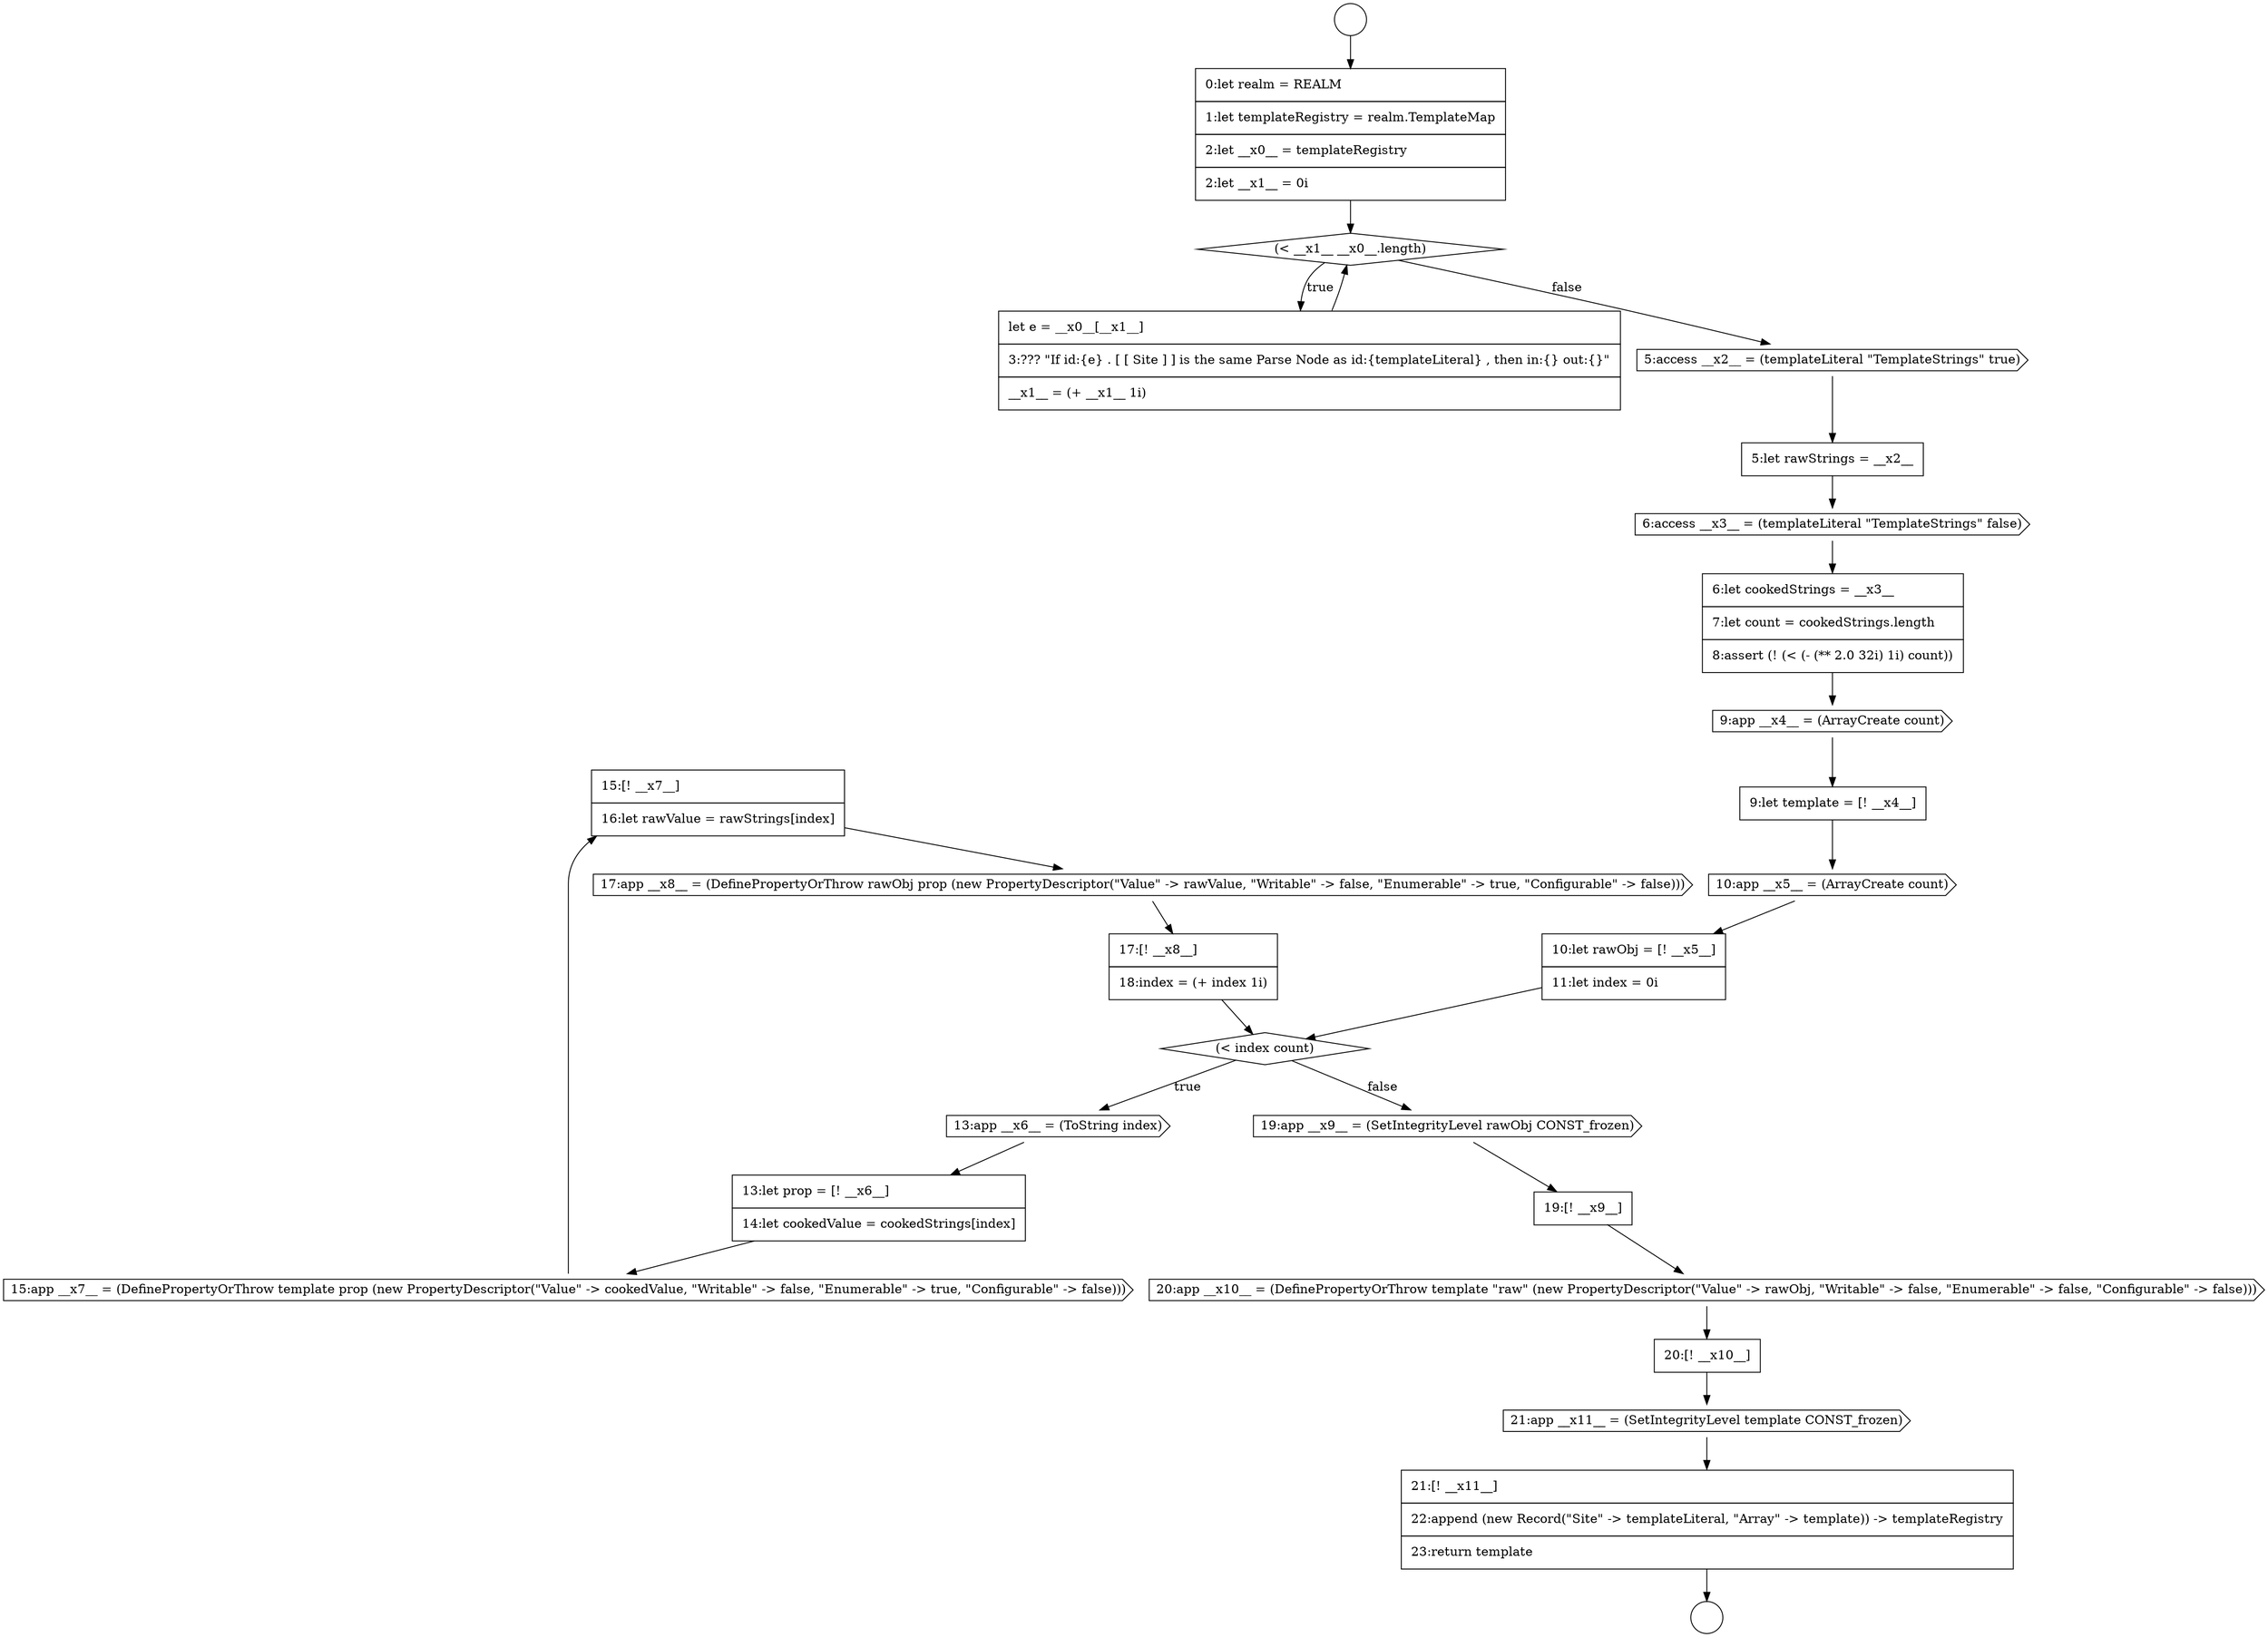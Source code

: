 digraph {
  node4220 [shape=none, margin=0, label=<<font color="black">
    <table border="0" cellborder="1" cellspacing="0" cellpadding="10">
      <tr><td align="left">15:[! __x7__]</td></tr>
      <tr><td align="left">16:let rawValue = rawStrings[index]</td></tr>
    </table>
  </font>> color="black" fillcolor="white" style=filled]
  node4224 [shape=none, margin=0, label=<<font color="black">
    <table border="0" cellborder="1" cellspacing="0" cellpadding="10">
      <tr><td align="left">19:[! __x9__]</td></tr>
    </table>
  </font>> color="black" fillcolor="white" style=filled]
  node4205 [shape=none, margin=0, label=<<font color="black">
    <table border="0" cellborder="1" cellspacing="0" cellpadding="10">
      <tr><td align="left">0:let realm = REALM</td></tr>
      <tr><td align="left">1:let templateRegistry = realm.TemplateMap</td></tr>
      <tr><td align="left">2:let __x0__ = templateRegistry</td></tr>
      <tr><td align="left">2:let __x1__ = 0i</td></tr>
    </table>
  </font>> color="black" fillcolor="white" style=filled]
  node4211 [shape=none, margin=0, label=<<font color="black">
    <table border="0" cellborder="1" cellspacing="0" cellpadding="10">
      <tr><td align="left">6:let cookedStrings = __x3__</td></tr>
      <tr><td align="left">7:let count = cookedStrings.length</td></tr>
      <tr><td align="left">8:assert (! (&lt; (- (** 2.0 32i) 1i) count))</td></tr>
    </table>
  </font>> color="black" fillcolor="white" style=filled]
  node4216 [shape=diamond, label=<<font color="black">(&lt; index count)</font>> color="black" fillcolor="white" style=filled]
  node4204 [shape=circle label=" " color="black" fillcolor="white" style=filled]
  node4223 [shape=cds, label=<<font color="black">19:app __x9__ = (SetIntegrityLevel rawObj CONST_frozen)</font>> color="black" fillcolor="white" style=filled]
  node4212 [shape=cds, label=<<font color="black">9:app __x4__ = (ArrayCreate count)</font>> color="black" fillcolor="white" style=filled]
  node4218 [shape=none, margin=0, label=<<font color="black">
    <table border="0" cellborder="1" cellspacing="0" cellpadding="10">
      <tr><td align="left">13:let prop = [! __x6__]</td></tr>
      <tr><td align="left">14:let cookedValue = cookedStrings[index]</td></tr>
    </table>
  </font>> color="black" fillcolor="white" style=filled]
  node4209 [shape=none, margin=0, label=<<font color="black">
    <table border="0" cellborder="1" cellspacing="0" cellpadding="10">
      <tr><td align="left">5:let rawStrings = __x2__</td></tr>
    </table>
  </font>> color="black" fillcolor="white" style=filled]
  node4207 [shape=none, margin=0, label=<<font color="black">
    <table border="0" cellborder="1" cellspacing="0" cellpadding="10">
      <tr><td align="left">let e = __x0__[__x1__]</td></tr>
      <tr><td align="left">3:??? &quot;If id:{e} . [ [ Site ] ] is the same Parse Node as id:{templateLiteral} , then in:{} out:{}&quot;</td></tr>
      <tr><td align="left">__x1__ = (+ __x1__ 1i)</td></tr>
    </table>
  </font>> color="black" fillcolor="white" style=filled]
  node4222 [shape=none, margin=0, label=<<font color="black">
    <table border="0" cellborder="1" cellspacing="0" cellpadding="10">
      <tr><td align="left">17:[! __x8__]</td></tr>
      <tr><td align="left">18:index = (+ index 1i)</td></tr>
    </table>
  </font>> color="black" fillcolor="white" style=filled]
  node4214 [shape=cds, label=<<font color="black">10:app __x5__ = (ArrayCreate count)</font>> color="black" fillcolor="white" style=filled]
  node4210 [shape=cds, label=<<font color="black">6:access __x3__ = (templateLiteral &quot;TemplateStrings&quot; false)</font>> color="black" fillcolor="white" style=filled]
  node4226 [shape=none, margin=0, label=<<font color="black">
    <table border="0" cellborder="1" cellspacing="0" cellpadding="10">
      <tr><td align="left">20:[! __x10__]</td></tr>
    </table>
  </font>> color="black" fillcolor="white" style=filled]
  node4215 [shape=none, margin=0, label=<<font color="black">
    <table border="0" cellborder="1" cellspacing="0" cellpadding="10">
      <tr><td align="left">10:let rawObj = [! __x5__]</td></tr>
      <tr><td align="left">11:let index = 0i</td></tr>
    </table>
  </font>> color="black" fillcolor="white" style=filled]
  node4227 [shape=cds, label=<<font color="black">21:app __x11__ = (SetIntegrityLevel template CONST_frozen)</font>> color="black" fillcolor="white" style=filled]
  node4219 [shape=cds, label=<<font color="black">15:app __x7__ = (DefinePropertyOrThrow template prop (new PropertyDescriptor(&quot;Value&quot; -&gt; cookedValue, &quot;Writable&quot; -&gt; false, &quot;Enumerable&quot; -&gt; true, &quot;Configurable&quot; -&gt; false)))</font>> color="black" fillcolor="white" style=filled]
  node4228 [shape=none, margin=0, label=<<font color="black">
    <table border="0" cellborder="1" cellspacing="0" cellpadding="10">
      <tr><td align="left">21:[! __x11__]</td></tr>
      <tr><td align="left">22:append (new Record(&quot;Site&quot; -&gt; templateLiteral, &quot;Array&quot; -&gt; template)) -&gt; templateRegistry</td></tr>
      <tr><td align="left">23:return template</td></tr>
    </table>
  </font>> color="black" fillcolor="white" style=filled]
  node4213 [shape=none, margin=0, label=<<font color="black">
    <table border="0" cellborder="1" cellspacing="0" cellpadding="10">
      <tr><td align="left">9:let template = [! __x4__]</td></tr>
    </table>
  </font>> color="black" fillcolor="white" style=filled]
  node4203 [shape=circle label=" " color="black" fillcolor="white" style=filled]
  node4208 [shape=cds, label=<<font color="black">5:access __x2__ = (templateLiteral &quot;TemplateStrings&quot; true)</font>> color="black" fillcolor="white" style=filled]
  node4225 [shape=cds, label=<<font color="black">20:app __x10__ = (DefinePropertyOrThrow template &quot;raw&quot; (new PropertyDescriptor(&quot;Value&quot; -&gt; rawObj, &quot;Writable&quot; -&gt; false, &quot;Enumerable&quot; -&gt; false, &quot;Configurable&quot; -&gt; false)))</font>> color="black" fillcolor="white" style=filled]
  node4217 [shape=cds, label=<<font color="black">13:app __x6__ = (ToString index)</font>> color="black" fillcolor="white" style=filled]
  node4206 [shape=diamond, label=<<font color="black">(&lt; __x1__ __x0__.length)</font>> color="black" fillcolor="white" style=filled]
  node4221 [shape=cds, label=<<font color="black">17:app __x8__ = (DefinePropertyOrThrow rawObj prop (new PropertyDescriptor(&quot;Value&quot; -&gt; rawValue, &quot;Writable&quot; -&gt; false, &quot;Enumerable&quot; -&gt; true, &quot;Configurable&quot; -&gt; false)))</font>> color="black" fillcolor="white" style=filled]
  node4216 -> node4217 [label=<<font color="black">true</font>> color="black"]
  node4216 -> node4223 [label=<<font color="black">false</font>> color="black"]
  node4208 -> node4209 [ color="black"]
  node4207 -> node4206 [ color="black"]
  node4221 -> node4222 [ color="black"]
  node4214 -> node4215 [ color="black"]
  node4212 -> node4213 [ color="black"]
  node4211 -> node4212 [ color="black"]
  node4227 -> node4228 [ color="black"]
  node4226 -> node4227 [ color="black"]
  node4217 -> node4218 [ color="black"]
  node4225 -> node4226 [ color="black"]
  node4210 -> node4211 [ color="black"]
  node4218 -> node4219 [ color="black"]
  node4215 -> node4216 [ color="black"]
  node4209 -> node4210 [ color="black"]
  node4213 -> node4214 [ color="black"]
  node4205 -> node4206 [ color="black"]
  node4203 -> node4205 [ color="black"]
  node4206 -> node4207 [label=<<font color="black">true</font>> color="black"]
  node4206 -> node4208 [label=<<font color="black">false</font>> color="black"]
  node4223 -> node4224 [ color="black"]
  node4219 -> node4220 [ color="black"]
  node4224 -> node4225 [ color="black"]
  node4222 -> node4216 [ color="black"]
  node4220 -> node4221 [ color="black"]
  node4228 -> node4204 [ color="black"]
}
